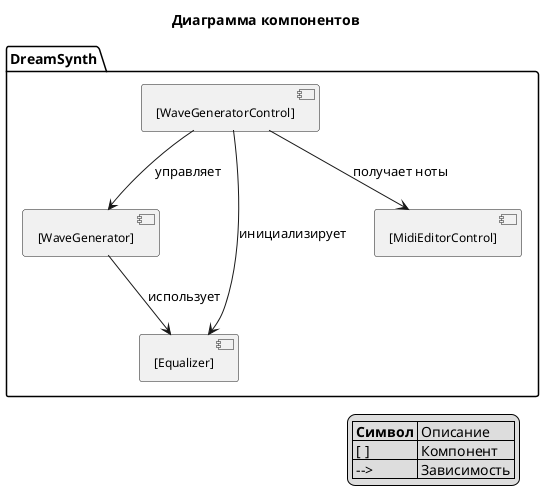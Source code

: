 @startuml ComponentDiagram
!define RECTANGLE component

' Настройка стиля для ГОСТ
skinparam monochrome true
skinparam shadowing false
skinparam componentFontSize 12
skinparam componentFontName Arial

title Диаграмма компонентов

package "DreamSynth" {
  RECTANGLE "[WaveGenerator]" as WG
  RECTANGLE "[WaveGeneratorControl]" as WGC
  RECTANGLE "[Equalizer]" as EQ
  RECTANGLE "[MidiEditorControl]" as MEC
}

' Зависимости
WGC --> WG : управляет
WGC --> EQ : инициализирует
WGC --> MEC : получает ноты
WG --> EQ : использует

' Легенда
legend right
|= Символ | Описание |
| [ ] | Компонент |
| --> | Зависимость |
endlegend

@enduml